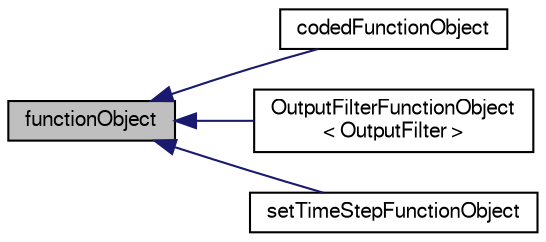 digraph "functionObject"
{
  bgcolor="transparent";
  edge [fontname="FreeSans",fontsize="10",labelfontname="FreeSans",labelfontsize="10"];
  node [fontname="FreeSans",fontsize="10",shape=record];
  rankdir="LR";
  Node0 [label="functionObject",height=0.2,width=0.4,color="black", fillcolor="grey75", style="filled", fontcolor="black"];
  Node0 -> Node1 [dir="back",color="midnightblue",fontsize="10",style="solid",fontname="FreeSans"];
  Node1 [label="codedFunctionObject",height=0.2,width=0.4,color="black",URL="$a28874.html",tooltip="This function object provides a general interface to enable dynamic code compilation. "];
  Node0 -> Node2 [dir="back",color="midnightblue",fontsize="10",style="solid",fontname="FreeSans"];
  Node2 [label="OutputFilterFunctionObject\l\< OutputFilter \>",height=0.2,width=0.4,color="black",URL="$a26134.html",tooltip="A functionObject wrapper around OutputFilter to allow them to be created via the functions entry with..."];
  Node0 -> Node3 [dir="back",color="midnightblue",fontsize="10",style="solid",fontname="FreeSans"];
  Node3 [label="setTimeStepFunctionObject",height=0.2,width=0.4,color="black",URL="$a28914.html",tooltip="Overrides the timeStep. Can only be used with solvers with adjustTimeStep control (e..."];
}
